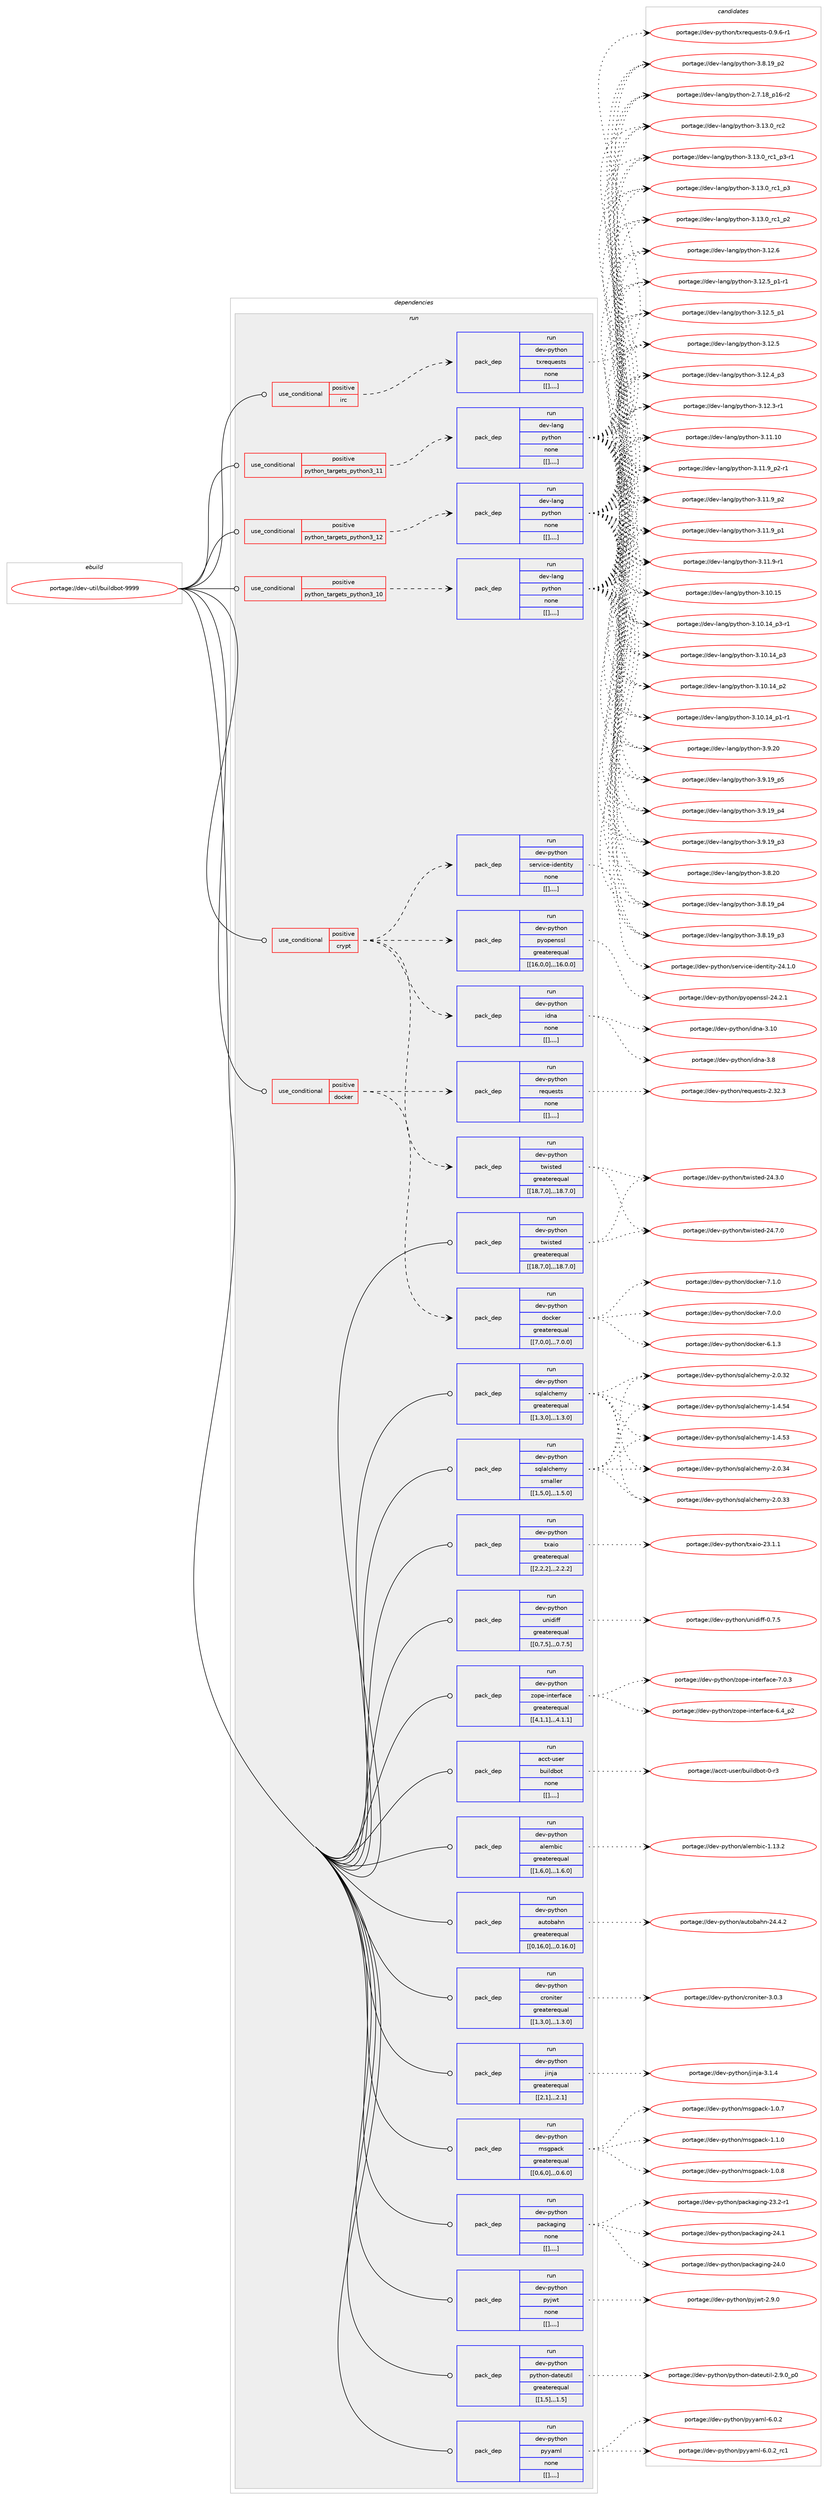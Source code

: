 digraph prolog {

# *************
# Graph options
# *************

newrank=true;
concentrate=true;
compound=true;
graph [rankdir=LR,fontname=Helvetica,fontsize=10,ranksep=1.5];#, ranksep=2.5, nodesep=0.2];
edge  [arrowhead=vee];
node  [fontname=Helvetica,fontsize=10];

# **********
# The ebuild
# **********

subgraph cluster_leftcol {
color=gray;
label=<<i>ebuild</i>>;
id [label="portage://dev-util/buildbot-9999", color=red, width=4, href="../dev-util/buildbot-9999.svg"];
}

# ****************
# The dependencies
# ****************

subgraph cluster_midcol {
color=gray;
label=<<i>dependencies</i>>;
subgraph cluster_compile {
fillcolor="#eeeeee";
style=filled;
label=<<i>compile</i>>;
}
subgraph cluster_compileandrun {
fillcolor="#eeeeee";
style=filled;
label=<<i>compile and run</i>>;
}
subgraph cluster_run {
fillcolor="#eeeeee";
style=filled;
label=<<i>run</i>>;
subgraph cond61008 {
dependency214520 [label=<<TABLE BORDER="0" CELLBORDER="1" CELLSPACING="0" CELLPADDING="4"><TR><TD ROWSPAN="3" CELLPADDING="10">use_conditional</TD></TR><TR><TD>positive</TD></TR><TR><TD>crypt</TD></TR></TABLE>>, shape=none, color=red];
subgraph pack152119 {
dependency214521 [label=<<TABLE BORDER="0" CELLBORDER="1" CELLSPACING="0" CELLPADDING="4" WIDTH="220"><TR><TD ROWSPAN="6" CELLPADDING="30">pack_dep</TD></TR><TR><TD WIDTH="110">run</TD></TR><TR><TD>dev-python</TD></TR><TR><TD>pyopenssl</TD></TR><TR><TD>greaterequal</TD></TR><TR><TD>[[16,0,0],,,16.0.0]</TD></TR></TABLE>>, shape=none, color=blue];
}
dependency214520:e -> dependency214521:w [weight=20,style="dashed",arrowhead="vee"];
subgraph pack152120 {
dependency214522 [label=<<TABLE BORDER="0" CELLBORDER="1" CELLSPACING="0" CELLPADDING="4" WIDTH="220"><TR><TD ROWSPAN="6" CELLPADDING="30">pack_dep</TD></TR><TR><TD WIDTH="110">run</TD></TR><TR><TD>dev-python</TD></TR><TR><TD>service-identity</TD></TR><TR><TD>none</TD></TR><TR><TD>[[],,,,]</TD></TR></TABLE>>, shape=none, color=blue];
}
dependency214520:e -> dependency214522:w [weight=20,style="dashed",arrowhead="vee"];
subgraph pack152121 {
dependency214523 [label=<<TABLE BORDER="0" CELLBORDER="1" CELLSPACING="0" CELLPADDING="4" WIDTH="220"><TR><TD ROWSPAN="6" CELLPADDING="30">pack_dep</TD></TR><TR><TD WIDTH="110">run</TD></TR><TR><TD>dev-python</TD></TR><TR><TD>twisted</TD></TR><TR><TD>greaterequal</TD></TR><TR><TD>[[18,7,0],,,18.7.0]</TD></TR></TABLE>>, shape=none, color=blue];
}
dependency214520:e -> dependency214523:w [weight=20,style="dashed",arrowhead="vee"];
subgraph pack152122 {
dependency214524 [label=<<TABLE BORDER="0" CELLBORDER="1" CELLSPACING="0" CELLPADDING="4" WIDTH="220"><TR><TD ROWSPAN="6" CELLPADDING="30">pack_dep</TD></TR><TR><TD WIDTH="110">run</TD></TR><TR><TD>dev-python</TD></TR><TR><TD>idna</TD></TR><TR><TD>none</TD></TR><TR><TD>[[],,,,]</TD></TR></TABLE>>, shape=none, color=blue];
}
dependency214520:e -> dependency214524:w [weight=20,style="dashed",arrowhead="vee"];
}
id:e -> dependency214520:w [weight=20,style="solid",arrowhead="odot"];
subgraph cond61009 {
dependency214525 [label=<<TABLE BORDER="0" CELLBORDER="1" CELLSPACING="0" CELLPADDING="4"><TR><TD ROWSPAN="3" CELLPADDING="10">use_conditional</TD></TR><TR><TD>positive</TD></TR><TR><TD>docker</TD></TR></TABLE>>, shape=none, color=red];
subgraph pack152123 {
dependency214526 [label=<<TABLE BORDER="0" CELLBORDER="1" CELLSPACING="0" CELLPADDING="4" WIDTH="220"><TR><TD ROWSPAN="6" CELLPADDING="30">pack_dep</TD></TR><TR><TD WIDTH="110">run</TD></TR><TR><TD>dev-python</TD></TR><TR><TD>docker</TD></TR><TR><TD>greaterequal</TD></TR><TR><TD>[[7,0,0],,,7.0.0]</TD></TR></TABLE>>, shape=none, color=blue];
}
dependency214525:e -> dependency214526:w [weight=20,style="dashed",arrowhead="vee"];
subgraph pack152124 {
dependency214527 [label=<<TABLE BORDER="0" CELLBORDER="1" CELLSPACING="0" CELLPADDING="4" WIDTH="220"><TR><TD ROWSPAN="6" CELLPADDING="30">pack_dep</TD></TR><TR><TD WIDTH="110">run</TD></TR><TR><TD>dev-python</TD></TR><TR><TD>requests</TD></TR><TR><TD>none</TD></TR><TR><TD>[[],,,,]</TD></TR></TABLE>>, shape=none, color=blue];
}
dependency214525:e -> dependency214527:w [weight=20,style="dashed",arrowhead="vee"];
}
id:e -> dependency214525:w [weight=20,style="solid",arrowhead="odot"];
subgraph cond61010 {
dependency214528 [label=<<TABLE BORDER="0" CELLBORDER="1" CELLSPACING="0" CELLPADDING="4"><TR><TD ROWSPAN="3" CELLPADDING="10">use_conditional</TD></TR><TR><TD>positive</TD></TR><TR><TD>irc</TD></TR></TABLE>>, shape=none, color=red];
subgraph pack152125 {
dependency214529 [label=<<TABLE BORDER="0" CELLBORDER="1" CELLSPACING="0" CELLPADDING="4" WIDTH="220"><TR><TD ROWSPAN="6" CELLPADDING="30">pack_dep</TD></TR><TR><TD WIDTH="110">run</TD></TR><TR><TD>dev-python</TD></TR><TR><TD>txrequests</TD></TR><TR><TD>none</TD></TR><TR><TD>[[],,,,]</TD></TR></TABLE>>, shape=none, color=blue];
}
dependency214528:e -> dependency214529:w [weight=20,style="dashed",arrowhead="vee"];
}
id:e -> dependency214528:w [weight=20,style="solid",arrowhead="odot"];
subgraph cond61011 {
dependency214530 [label=<<TABLE BORDER="0" CELLBORDER="1" CELLSPACING="0" CELLPADDING="4"><TR><TD ROWSPAN="3" CELLPADDING="10">use_conditional</TD></TR><TR><TD>positive</TD></TR><TR><TD>python_targets_python3_10</TD></TR></TABLE>>, shape=none, color=red];
subgraph pack152126 {
dependency214531 [label=<<TABLE BORDER="0" CELLBORDER="1" CELLSPACING="0" CELLPADDING="4" WIDTH="220"><TR><TD ROWSPAN="6" CELLPADDING="30">pack_dep</TD></TR><TR><TD WIDTH="110">run</TD></TR><TR><TD>dev-lang</TD></TR><TR><TD>python</TD></TR><TR><TD>none</TD></TR><TR><TD>[[],,,,]</TD></TR></TABLE>>, shape=none, color=blue];
}
dependency214530:e -> dependency214531:w [weight=20,style="dashed",arrowhead="vee"];
}
id:e -> dependency214530:w [weight=20,style="solid",arrowhead="odot"];
subgraph cond61012 {
dependency214532 [label=<<TABLE BORDER="0" CELLBORDER="1" CELLSPACING="0" CELLPADDING="4"><TR><TD ROWSPAN="3" CELLPADDING="10">use_conditional</TD></TR><TR><TD>positive</TD></TR><TR><TD>python_targets_python3_11</TD></TR></TABLE>>, shape=none, color=red];
subgraph pack152127 {
dependency214533 [label=<<TABLE BORDER="0" CELLBORDER="1" CELLSPACING="0" CELLPADDING="4" WIDTH="220"><TR><TD ROWSPAN="6" CELLPADDING="30">pack_dep</TD></TR><TR><TD WIDTH="110">run</TD></TR><TR><TD>dev-lang</TD></TR><TR><TD>python</TD></TR><TR><TD>none</TD></TR><TR><TD>[[],,,,]</TD></TR></TABLE>>, shape=none, color=blue];
}
dependency214532:e -> dependency214533:w [weight=20,style="dashed",arrowhead="vee"];
}
id:e -> dependency214532:w [weight=20,style="solid",arrowhead="odot"];
subgraph cond61013 {
dependency214534 [label=<<TABLE BORDER="0" CELLBORDER="1" CELLSPACING="0" CELLPADDING="4"><TR><TD ROWSPAN="3" CELLPADDING="10">use_conditional</TD></TR><TR><TD>positive</TD></TR><TR><TD>python_targets_python3_12</TD></TR></TABLE>>, shape=none, color=red];
subgraph pack152128 {
dependency214535 [label=<<TABLE BORDER="0" CELLBORDER="1" CELLSPACING="0" CELLPADDING="4" WIDTH="220"><TR><TD ROWSPAN="6" CELLPADDING="30">pack_dep</TD></TR><TR><TD WIDTH="110">run</TD></TR><TR><TD>dev-lang</TD></TR><TR><TD>python</TD></TR><TR><TD>none</TD></TR><TR><TD>[[],,,,]</TD></TR></TABLE>>, shape=none, color=blue];
}
dependency214534:e -> dependency214535:w [weight=20,style="dashed",arrowhead="vee"];
}
id:e -> dependency214534:w [weight=20,style="solid",arrowhead="odot"];
subgraph pack152129 {
dependency214536 [label=<<TABLE BORDER="0" CELLBORDER="1" CELLSPACING="0" CELLPADDING="4" WIDTH="220"><TR><TD ROWSPAN="6" CELLPADDING="30">pack_dep</TD></TR><TR><TD WIDTH="110">run</TD></TR><TR><TD>acct-user</TD></TR><TR><TD>buildbot</TD></TR><TR><TD>none</TD></TR><TR><TD>[[],,,,]</TD></TR></TABLE>>, shape=none, color=blue];
}
id:e -> dependency214536:w [weight=20,style="solid",arrowhead="odot"];
subgraph pack152130 {
dependency214537 [label=<<TABLE BORDER="0" CELLBORDER="1" CELLSPACING="0" CELLPADDING="4" WIDTH="220"><TR><TD ROWSPAN="6" CELLPADDING="30">pack_dep</TD></TR><TR><TD WIDTH="110">run</TD></TR><TR><TD>dev-python</TD></TR><TR><TD>alembic</TD></TR><TR><TD>greaterequal</TD></TR><TR><TD>[[1,6,0],,,1.6.0]</TD></TR></TABLE>>, shape=none, color=blue];
}
id:e -> dependency214537:w [weight=20,style="solid",arrowhead="odot"];
subgraph pack152131 {
dependency214538 [label=<<TABLE BORDER="0" CELLBORDER="1" CELLSPACING="0" CELLPADDING="4" WIDTH="220"><TR><TD ROWSPAN="6" CELLPADDING="30">pack_dep</TD></TR><TR><TD WIDTH="110">run</TD></TR><TR><TD>dev-python</TD></TR><TR><TD>autobahn</TD></TR><TR><TD>greaterequal</TD></TR><TR><TD>[[0,16,0],,,0.16.0]</TD></TR></TABLE>>, shape=none, color=blue];
}
id:e -> dependency214538:w [weight=20,style="solid",arrowhead="odot"];
subgraph pack152132 {
dependency214539 [label=<<TABLE BORDER="0" CELLBORDER="1" CELLSPACING="0" CELLPADDING="4" WIDTH="220"><TR><TD ROWSPAN="6" CELLPADDING="30">pack_dep</TD></TR><TR><TD WIDTH="110">run</TD></TR><TR><TD>dev-python</TD></TR><TR><TD>croniter</TD></TR><TR><TD>greaterequal</TD></TR><TR><TD>[[1,3,0],,,1.3.0]</TD></TR></TABLE>>, shape=none, color=blue];
}
id:e -> dependency214539:w [weight=20,style="solid",arrowhead="odot"];
subgraph pack152133 {
dependency214540 [label=<<TABLE BORDER="0" CELLBORDER="1" CELLSPACING="0" CELLPADDING="4" WIDTH="220"><TR><TD ROWSPAN="6" CELLPADDING="30">pack_dep</TD></TR><TR><TD WIDTH="110">run</TD></TR><TR><TD>dev-python</TD></TR><TR><TD>jinja</TD></TR><TR><TD>greaterequal</TD></TR><TR><TD>[[2,1],,,2.1]</TD></TR></TABLE>>, shape=none, color=blue];
}
id:e -> dependency214540:w [weight=20,style="solid",arrowhead="odot"];
subgraph pack152134 {
dependency214541 [label=<<TABLE BORDER="0" CELLBORDER="1" CELLSPACING="0" CELLPADDING="4" WIDTH="220"><TR><TD ROWSPAN="6" CELLPADDING="30">pack_dep</TD></TR><TR><TD WIDTH="110">run</TD></TR><TR><TD>dev-python</TD></TR><TR><TD>msgpack</TD></TR><TR><TD>greaterequal</TD></TR><TR><TD>[[0,6,0],,,0.6.0]</TD></TR></TABLE>>, shape=none, color=blue];
}
id:e -> dependency214541:w [weight=20,style="solid",arrowhead="odot"];
subgraph pack152135 {
dependency214542 [label=<<TABLE BORDER="0" CELLBORDER="1" CELLSPACING="0" CELLPADDING="4" WIDTH="220"><TR><TD ROWSPAN="6" CELLPADDING="30">pack_dep</TD></TR><TR><TD WIDTH="110">run</TD></TR><TR><TD>dev-python</TD></TR><TR><TD>packaging</TD></TR><TR><TD>none</TD></TR><TR><TD>[[],,,,]</TD></TR></TABLE>>, shape=none, color=blue];
}
id:e -> dependency214542:w [weight=20,style="solid",arrowhead="odot"];
subgraph pack152136 {
dependency214543 [label=<<TABLE BORDER="0" CELLBORDER="1" CELLSPACING="0" CELLPADDING="4" WIDTH="220"><TR><TD ROWSPAN="6" CELLPADDING="30">pack_dep</TD></TR><TR><TD WIDTH="110">run</TD></TR><TR><TD>dev-python</TD></TR><TR><TD>pyjwt</TD></TR><TR><TD>none</TD></TR><TR><TD>[[],,,,]</TD></TR></TABLE>>, shape=none, color=blue];
}
id:e -> dependency214543:w [weight=20,style="solid",arrowhead="odot"];
subgraph pack152137 {
dependency214544 [label=<<TABLE BORDER="0" CELLBORDER="1" CELLSPACING="0" CELLPADDING="4" WIDTH="220"><TR><TD ROWSPAN="6" CELLPADDING="30">pack_dep</TD></TR><TR><TD WIDTH="110">run</TD></TR><TR><TD>dev-python</TD></TR><TR><TD>python-dateutil</TD></TR><TR><TD>greaterequal</TD></TR><TR><TD>[[1,5],,,1.5]</TD></TR></TABLE>>, shape=none, color=blue];
}
id:e -> dependency214544:w [weight=20,style="solid",arrowhead="odot"];
subgraph pack152138 {
dependency214545 [label=<<TABLE BORDER="0" CELLBORDER="1" CELLSPACING="0" CELLPADDING="4" WIDTH="220"><TR><TD ROWSPAN="6" CELLPADDING="30">pack_dep</TD></TR><TR><TD WIDTH="110">run</TD></TR><TR><TD>dev-python</TD></TR><TR><TD>pyyaml</TD></TR><TR><TD>none</TD></TR><TR><TD>[[],,,,]</TD></TR></TABLE>>, shape=none, color=blue];
}
id:e -> dependency214545:w [weight=20,style="solid",arrowhead="odot"];
subgraph pack152139 {
dependency214546 [label=<<TABLE BORDER="0" CELLBORDER="1" CELLSPACING="0" CELLPADDING="4" WIDTH="220"><TR><TD ROWSPAN="6" CELLPADDING="30">pack_dep</TD></TR><TR><TD WIDTH="110">run</TD></TR><TR><TD>dev-python</TD></TR><TR><TD>sqlalchemy</TD></TR><TR><TD>greaterequal</TD></TR><TR><TD>[[1,3,0],,,1.3.0]</TD></TR></TABLE>>, shape=none, color=blue];
}
id:e -> dependency214546:w [weight=20,style="solid",arrowhead="odot"];
subgraph pack152140 {
dependency214547 [label=<<TABLE BORDER="0" CELLBORDER="1" CELLSPACING="0" CELLPADDING="4" WIDTH="220"><TR><TD ROWSPAN="6" CELLPADDING="30">pack_dep</TD></TR><TR><TD WIDTH="110">run</TD></TR><TR><TD>dev-python</TD></TR><TR><TD>sqlalchemy</TD></TR><TR><TD>smaller</TD></TR><TR><TD>[[1,5,0],,,1.5.0]</TD></TR></TABLE>>, shape=none, color=blue];
}
id:e -> dependency214547:w [weight=20,style="solid",arrowhead="odot"];
subgraph pack152141 {
dependency214548 [label=<<TABLE BORDER="0" CELLBORDER="1" CELLSPACING="0" CELLPADDING="4" WIDTH="220"><TR><TD ROWSPAN="6" CELLPADDING="30">pack_dep</TD></TR><TR><TD WIDTH="110">run</TD></TR><TR><TD>dev-python</TD></TR><TR><TD>twisted</TD></TR><TR><TD>greaterequal</TD></TR><TR><TD>[[18,7,0],,,18.7.0]</TD></TR></TABLE>>, shape=none, color=blue];
}
id:e -> dependency214548:w [weight=20,style="solid",arrowhead="odot"];
subgraph pack152142 {
dependency214549 [label=<<TABLE BORDER="0" CELLBORDER="1" CELLSPACING="0" CELLPADDING="4" WIDTH="220"><TR><TD ROWSPAN="6" CELLPADDING="30">pack_dep</TD></TR><TR><TD WIDTH="110">run</TD></TR><TR><TD>dev-python</TD></TR><TR><TD>txaio</TD></TR><TR><TD>greaterequal</TD></TR><TR><TD>[[2,2,2],,,2.2.2]</TD></TR></TABLE>>, shape=none, color=blue];
}
id:e -> dependency214549:w [weight=20,style="solid",arrowhead="odot"];
subgraph pack152143 {
dependency214550 [label=<<TABLE BORDER="0" CELLBORDER="1" CELLSPACING="0" CELLPADDING="4" WIDTH="220"><TR><TD ROWSPAN="6" CELLPADDING="30">pack_dep</TD></TR><TR><TD WIDTH="110">run</TD></TR><TR><TD>dev-python</TD></TR><TR><TD>unidiff</TD></TR><TR><TD>greaterequal</TD></TR><TR><TD>[[0,7,5],,,0.7.5]</TD></TR></TABLE>>, shape=none, color=blue];
}
id:e -> dependency214550:w [weight=20,style="solid",arrowhead="odot"];
subgraph pack152144 {
dependency214551 [label=<<TABLE BORDER="0" CELLBORDER="1" CELLSPACING="0" CELLPADDING="4" WIDTH="220"><TR><TD ROWSPAN="6" CELLPADDING="30">pack_dep</TD></TR><TR><TD WIDTH="110">run</TD></TR><TR><TD>dev-python</TD></TR><TR><TD>zope-interface</TD></TR><TR><TD>greaterequal</TD></TR><TR><TD>[[4,1,1],,,4.1.1]</TD></TR></TABLE>>, shape=none, color=blue];
}
id:e -> dependency214551:w [weight=20,style="solid",arrowhead="odot"];
}
}

# **************
# The candidates
# **************

subgraph cluster_choices {
rank=same;
color=gray;
label=<<i>candidates</i>>;

subgraph choice152119 {
color=black;
nodesep=1;
choice100101118451121211161041111104711212111111210111011511510845505246504649 [label="portage://dev-python/pyopenssl-24.2.1", color=red, width=4,href="../dev-python/pyopenssl-24.2.1.svg"];
dependency214521:e -> choice100101118451121211161041111104711212111111210111011511510845505246504649:w [style=dotted,weight="100"];
}
subgraph choice152120 {
color=black;
nodesep=1;
choice1001011184511212111610411111047115101114118105991014510510010111011610511612145505246494648 [label="portage://dev-python/service-identity-24.1.0", color=red, width=4,href="../dev-python/service-identity-24.1.0.svg"];
dependency214522:e -> choice1001011184511212111610411111047115101114118105991014510510010111011610511612145505246494648:w [style=dotted,weight="100"];
}
subgraph choice152121 {
color=black;
nodesep=1;
choice100101118451121211161041111104711611910511511610110045505246554648 [label="portage://dev-python/twisted-24.7.0", color=red, width=4,href="../dev-python/twisted-24.7.0.svg"];
choice100101118451121211161041111104711611910511511610110045505246514648 [label="portage://dev-python/twisted-24.3.0", color=red, width=4,href="../dev-python/twisted-24.3.0.svg"];
dependency214523:e -> choice100101118451121211161041111104711611910511511610110045505246554648:w [style=dotted,weight="100"];
dependency214523:e -> choice100101118451121211161041111104711611910511511610110045505246514648:w [style=dotted,weight="100"];
}
subgraph choice152122 {
color=black;
nodesep=1;
choice1001011184511212111610411111047105100110974551464948 [label="portage://dev-python/idna-3.10", color=red, width=4,href="../dev-python/idna-3.10.svg"];
choice10010111845112121116104111110471051001109745514656 [label="portage://dev-python/idna-3.8", color=red, width=4,href="../dev-python/idna-3.8.svg"];
dependency214524:e -> choice1001011184511212111610411111047105100110974551464948:w [style=dotted,weight="100"];
dependency214524:e -> choice10010111845112121116104111110471051001109745514656:w [style=dotted,weight="100"];
}
subgraph choice152123 {
color=black;
nodesep=1;
choice100101118451121211161041111104710011199107101114455546494648 [label="portage://dev-python/docker-7.1.0", color=red, width=4,href="../dev-python/docker-7.1.0.svg"];
choice100101118451121211161041111104710011199107101114455546484648 [label="portage://dev-python/docker-7.0.0", color=red, width=4,href="../dev-python/docker-7.0.0.svg"];
choice100101118451121211161041111104710011199107101114455446494651 [label="portage://dev-python/docker-6.1.3", color=red, width=4,href="../dev-python/docker-6.1.3.svg"];
dependency214526:e -> choice100101118451121211161041111104710011199107101114455546494648:w [style=dotted,weight="100"];
dependency214526:e -> choice100101118451121211161041111104710011199107101114455546484648:w [style=dotted,weight="100"];
dependency214526:e -> choice100101118451121211161041111104710011199107101114455446494651:w [style=dotted,weight="100"];
}
subgraph choice152124 {
color=black;
nodesep=1;
choice100101118451121211161041111104711410111311710111511611545504651504651 [label="portage://dev-python/requests-2.32.3", color=red, width=4,href="../dev-python/requests-2.32.3.svg"];
dependency214527:e -> choice100101118451121211161041111104711410111311710111511611545504651504651:w [style=dotted,weight="100"];
}
subgraph choice152125 {
color=black;
nodesep=1;
choice10010111845112121116104111110471161201141011131171011151161154548465746544511449 [label="portage://dev-python/txrequests-0.9.6-r1", color=red, width=4,href="../dev-python/txrequests-0.9.6-r1.svg"];
dependency214529:e -> choice10010111845112121116104111110471161201141011131171011151161154548465746544511449:w [style=dotted,weight="100"];
}
subgraph choice152126 {
color=black;
nodesep=1;
choice10010111845108971101034711212111610411111045514649514648951149950 [label="portage://dev-lang/python-3.13.0_rc2", color=red, width=4,href="../dev-lang/python-3.13.0_rc2.svg"];
choice1001011184510897110103471121211161041111104551464951464895114994995112514511449 [label="portage://dev-lang/python-3.13.0_rc1_p3-r1", color=red, width=4,href="../dev-lang/python-3.13.0_rc1_p3-r1.svg"];
choice100101118451089711010347112121116104111110455146495146489511499499511251 [label="portage://dev-lang/python-3.13.0_rc1_p3", color=red, width=4,href="../dev-lang/python-3.13.0_rc1_p3.svg"];
choice100101118451089711010347112121116104111110455146495146489511499499511250 [label="portage://dev-lang/python-3.13.0_rc1_p2", color=red, width=4,href="../dev-lang/python-3.13.0_rc1_p2.svg"];
choice10010111845108971101034711212111610411111045514649504654 [label="portage://dev-lang/python-3.12.6", color=red, width=4,href="../dev-lang/python-3.12.6.svg"];
choice1001011184510897110103471121211161041111104551464950465395112494511449 [label="portage://dev-lang/python-3.12.5_p1-r1", color=red, width=4,href="../dev-lang/python-3.12.5_p1-r1.svg"];
choice100101118451089711010347112121116104111110455146495046539511249 [label="portage://dev-lang/python-3.12.5_p1", color=red, width=4,href="../dev-lang/python-3.12.5_p1.svg"];
choice10010111845108971101034711212111610411111045514649504653 [label="portage://dev-lang/python-3.12.5", color=red, width=4,href="../dev-lang/python-3.12.5.svg"];
choice100101118451089711010347112121116104111110455146495046529511251 [label="portage://dev-lang/python-3.12.4_p3", color=red, width=4,href="../dev-lang/python-3.12.4_p3.svg"];
choice100101118451089711010347112121116104111110455146495046514511449 [label="portage://dev-lang/python-3.12.3-r1", color=red, width=4,href="../dev-lang/python-3.12.3-r1.svg"];
choice1001011184510897110103471121211161041111104551464949464948 [label="portage://dev-lang/python-3.11.10", color=red, width=4,href="../dev-lang/python-3.11.10.svg"];
choice1001011184510897110103471121211161041111104551464949465795112504511449 [label="portage://dev-lang/python-3.11.9_p2-r1", color=red, width=4,href="../dev-lang/python-3.11.9_p2-r1.svg"];
choice100101118451089711010347112121116104111110455146494946579511250 [label="portage://dev-lang/python-3.11.9_p2", color=red, width=4,href="../dev-lang/python-3.11.9_p2.svg"];
choice100101118451089711010347112121116104111110455146494946579511249 [label="portage://dev-lang/python-3.11.9_p1", color=red, width=4,href="../dev-lang/python-3.11.9_p1.svg"];
choice100101118451089711010347112121116104111110455146494946574511449 [label="portage://dev-lang/python-3.11.9-r1", color=red, width=4,href="../dev-lang/python-3.11.9-r1.svg"];
choice1001011184510897110103471121211161041111104551464948464953 [label="portage://dev-lang/python-3.10.15", color=red, width=4,href="../dev-lang/python-3.10.15.svg"];
choice100101118451089711010347112121116104111110455146494846495295112514511449 [label="portage://dev-lang/python-3.10.14_p3-r1", color=red, width=4,href="../dev-lang/python-3.10.14_p3-r1.svg"];
choice10010111845108971101034711212111610411111045514649484649529511251 [label="portage://dev-lang/python-3.10.14_p3", color=red, width=4,href="../dev-lang/python-3.10.14_p3.svg"];
choice10010111845108971101034711212111610411111045514649484649529511250 [label="portage://dev-lang/python-3.10.14_p2", color=red, width=4,href="../dev-lang/python-3.10.14_p2.svg"];
choice100101118451089711010347112121116104111110455146494846495295112494511449 [label="portage://dev-lang/python-3.10.14_p1-r1", color=red, width=4,href="../dev-lang/python-3.10.14_p1-r1.svg"];
choice10010111845108971101034711212111610411111045514657465048 [label="portage://dev-lang/python-3.9.20", color=red, width=4,href="../dev-lang/python-3.9.20.svg"];
choice100101118451089711010347112121116104111110455146574649579511253 [label="portage://dev-lang/python-3.9.19_p5", color=red, width=4,href="../dev-lang/python-3.9.19_p5.svg"];
choice100101118451089711010347112121116104111110455146574649579511252 [label="portage://dev-lang/python-3.9.19_p4", color=red, width=4,href="../dev-lang/python-3.9.19_p4.svg"];
choice100101118451089711010347112121116104111110455146574649579511251 [label="portage://dev-lang/python-3.9.19_p3", color=red, width=4,href="../dev-lang/python-3.9.19_p3.svg"];
choice10010111845108971101034711212111610411111045514656465048 [label="portage://dev-lang/python-3.8.20", color=red, width=4,href="../dev-lang/python-3.8.20.svg"];
choice100101118451089711010347112121116104111110455146564649579511252 [label="portage://dev-lang/python-3.8.19_p4", color=red, width=4,href="../dev-lang/python-3.8.19_p4.svg"];
choice100101118451089711010347112121116104111110455146564649579511251 [label="portage://dev-lang/python-3.8.19_p3", color=red, width=4,href="../dev-lang/python-3.8.19_p3.svg"];
choice100101118451089711010347112121116104111110455146564649579511250 [label="portage://dev-lang/python-3.8.19_p2", color=red, width=4,href="../dev-lang/python-3.8.19_p2.svg"];
choice100101118451089711010347112121116104111110455046554649569511249544511450 [label="portage://dev-lang/python-2.7.18_p16-r2", color=red, width=4,href="../dev-lang/python-2.7.18_p16-r2.svg"];
dependency214531:e -> choice10010111845108971101034711212111610411111045514649514648951149950:w [style=dotted,weight="100"];
dependency214531:e -> choice1001011184510897110103471121211161041111104551464951464895114994995112514511449:w [style=dotted,weight="100"];
dependency214531:e -> choice100101118451089711010347112121116104111110455146495146489511499499511251:w [style=dotted,weight="100"];
dependency214531:e -> choice100101118451089711010347112121116104111110455146495146489511499499511250:w [style=dotted,weight="100"];
dependency214531:e -> choice10010111845108971101034711212111610411111045514649504654:w [style=dotted,weight="100"];
dependency214531:e -> choice1001011184510897110103471121211161041111104551464950465395112494511449:w [style=dotted,weight="100"];
dependency214531:e -> choice100101118451089711010347112121116104111110455146495046539511249:w [style=dotted,weight="100"];
dependency214531:e -> choice10010111845108971101034711212111610411111045514649504653:w [style=dotted,weight="100"];
dependency214531:e -> choice100101118451089711010347112121116104111110455146495046529511251:w [style=dotted,weight="100"];
dependency214531:e -> choice100101118451089711010347112121116104111110455146495046514511449:w [style=dotted,weight="100"];
dependency214531:e -> choice1001011184510897110103471121211161041111104551464949464948:w [style=dotted,weight="100"];
dependency214531:e -> choice1001011184510897110103471121211161041111104551464949465795112504511449:w [style=dotted,weight="100"];
dependency214531:e -> choice100101118451089711010347112121116104111110455146494946579511250:w [style=dotted,weight="100"];
dependency214531:e -> choice100101118451089711010347112121116104111110455146494946579511249:w [style=dotted,weight="100"];
dependency214531:e -> choice100101118451089711010347112121116104111110455146494946574511449:w [style=dotted,weight="100"];
dependency214531:e -> choice1001011184510897110103471121211161041111104551464948464953:w [style=dotted,weight="100"];
dependency214531:e -> choice100101118451089711010347112121116104111110455146494846495295112514511449:w [style=dotted,weight="100"];
dependency214531:e -> choice10010111845108971101034711212111610411111045514649484649529511251:w [style=dotted,weight="100"];
dependency214531:e -> choice10010111845108971101034711212111610411111045514649484649529511250:w [style=dotted,weight="100"];
dependency214531:e -> choice100101118451089711010347112121116104111110455146494846495295112494511449:w [style=dotted,weight="100"];
dependency214531:e -> choice10010111845108971101034711212111610411111045514657465048:w [style=dotted,weight="100"];
dependency214531:e -> choice100101118451089711010347112121116104111110455146574649579511253:w [style=dotted,weight="100"];
dependency214531:e -> choice100101118451089711010347112121116104111110455146574649579511252:w [style=dotted,weight="100"];
dependency214531:e -> choice100101118451089711010347112121116104111110455146574649579511251:w [style=dotted,weight="100"];
dependency214531:e -> choice10010111845108971101034711212111610411111045514656465048:w [style=dotted,weight="100"];
dependency214531:e -> choice100101118451089711010347112121116104111110455146564649579511252:w [style=dotted,weight="100"];
dependency214531:e -> choice100101118451089711010347112121116104111110455146564649579511251:w [style=dotted,weight="100"];
dependency214531:e -> choice100101118451089711010347112121116104111110455146564649579511250:w [style=dotted,weight="100"];
dependency214531:e -> choice100101118451089711010347112121116104111110455046554649569511249544511450:w [style=dotted,weight="100"];
}
subgraph choice152127 {
color=black;
nodesep=1;
choice10010111845108971101034711212111610411111045514649514648951149950 [label="portage://dev-lang/python-3.13.0_rc2", color=red, width=4,href="../dev-lang/python-3.13.0_rc2.svg"];
choice1001011184510897110103471121211161041111104551464951464895114994995112514511449 [label="portage://dev-lang/python-3.13.0_rc1_p3-r1", color=red, width=4,href="../dev-lang/python-3.13.0_rc1_p3-r1.svg"];
choice100101118451089711010347112121116104111110455146495146489511499499511251 [label="portage://dev-lang/python-3.13.0_rc1_p3", color=red, width=4,href="../dev-lang/python-3.13.0_rc1_p3.svg"];
choice100101118451089711010347112121116104111110455146495146489511499499511250 [label="portage://dev-lang/python-3.13.0_rc1_p2", color=red, width=4,href="../dev-lang/python-3.13.0_rc1_p2.svg"];
choice10010111845108971101034711212111610411111045514649504654 [label="portage://dev-lang/python-3.12.6", color=red, width=4,href="../dev-lang/python-3.12.6.svg"];
choice1001011184510897110103471121211161041111104551464950465395112494511449 [label="portage://dev-lang/python-3.12.5_p1-r1", color=red, width=4,href="../dev-lang/python-3.12.5_p1-r1.svg"];
choice100101118451089711010347112121116104111110455146495046539511249 [label="portage://dev-lang/python-3.12.5_p1", color=red, width=4,href="../dev-lang/python-3.12.5_p1.svg"];
choice10010111845108971101034711212111610411111045514649504653 [label="portage://dev-lang/python-3.12.5", color=red, width=4,href="../dev-lang/python-3.12.5.svg"];
choice100101118451089711010347112121116104111110455146495046529511251 [label="portage://dev-lang/python-3.12.4_p3", color=red, width=4,href="../dev-lang/python-3.12.4_p3.svg"];
choice100101118451089711010347112121116104111110455146495046514511449 [label="portage://dev-lang/python-3.12.3-r1", color=red, width=4,href="../dev-lang/python-3.12.3-r1.svg"];
choice1001011184510897110103471121211161041111104551464949464948 [label="portage://dev-lang/python-3.11.10", color=red, width=4,href="../dev-lang/python-3.11.10.svg"];
choice1001011184510897110103471121211161041111104551464949465795112504511449 [label="portage://dev-lang/python-3.11.9_p2-r1", color=red, width=4,href="../dev-lang/python-3.11.9_p2-r1.svg"];
choice100101118451089711010347112121116104111110455146494946579511250 [label="portage://dev-lang/python-3.11.9_p2", color=red, width=4,href="../dev-lang/python-3.11.9_p2.svg"];
choice100101118451089711010347112121116104111110455146494946579511249 [label="portage://dev-lang/python-3.11.9_p1", color=red, width=4,href="../dev-lang/python-3.11.9_p1.svg"];
choice100101118451089711010347112121116104111110455146494946574511449 [label="portage://dev-lang/python-3.11.9-r1", color=red, width=4,href="../dev-lang/python-3.11.9-r1.svg"];
choice1001011184510897110103471121211161041111104551464948464953 [label="portage://dev-lang/python-3.10.15", color=red, width=4,href="../dev-lang/python-3.10.15.svg"];
choice100101118451089711010347112121116104111110455146494846495295112514511449 [label="portage://dev-lang/python-3.10.14_p3-r1", color=red, width=4,href="../dev-lang/python-3.10.14_p3-r1.svg"];
choice10010111845108971101034711212111610411111045514649484649529511251 [label="portage://dev-lang/python-3.10.14_p3", color=red, width=4,href="../dev-lang/python-3.10.14_p3.svg"];
choice10010111845108971101034711212111610411111045514649484649529511250 [label="portage://dev-lang/python-3.10.14_p2", color=red, width=4,href="../dev-lang/python-3.10.14_p2.svg"];
choice100101118451089711010347112121116104111110455146494846495295112494511449 [label="portage://dev-lang/python-3.10.14_p1-r1", color=red, width=4,href="../dev-lang/python-3.10.14_p1-r1.svg"];
choice10010111845108971101034711212111610411111045514657465048 [label="portage://dev-lang/python-3.9.20", color=red, width=4,href="../dev-lang/python-3.9.20.svg"];
choice100101118451089711010347112121116104111110455146574649579511253 [label="portage://dev-lang/python-3.9.19_p5", color=red, width=4,href="../dev-lang/python-3.9.19_p5.svg"];
choice100101118451089711010347112121116104111110455146574649579511252 [label="portage://dev-lang/python-3.9.19_p4", color=red, width=4,href="../dev-lang/python-3.9.19_p4.svg"];
choice100101118451089711010347112121116104111110455146574649579511251 [label="portage://dev-lang/python-3.9.19_p3", color=red, width=4,href="../dev-lang/python-3.9.19_p3.svg"];
choice10010111845108971101034711212111610411111045514656465048 [label="portage://dev-lang/python-3.8.20", color=red, width=4,href="../dev-lang/python-3.8.20.svg"];
choice100101118451089711010347112121116104111110455146564649579511252 [label="portage://dev-lang/python-3.8.19_p4", color=red, width=4,href="../dev-lang/python-3.8.19_p4.svg"];
choice100101118451089711010347112121116104111110455146564649579511251 [label="portage://dev-lang/python-3.8.19_p3", color=red, width=4,href="../dev-lang/python-3.8.19_p3.svg"];
choice100101118451089711010347112121116104111110455146564649579511250 [label="portage://dev-lang/python-3.8.19_p2", color=red, width=4,href="../dev-lang/python-3.8.19_p2.svg"];
choice100101118451089711010347112121116104111110455046554649569511249544511450 [label="portage://dev-lang/python-2.7.18_p16-r2", color=red, width=4,href="../dev-lang/python-2.7.18_p16-r2.svg"];
dependency214533:e -> choice10010111845108971101034711212111610411111045514649514648951149950:w [style=dotted,weight="100"];
dependency214533:e -> choice1001011184510897110103471121211161041111104551464951464895114994995112514511449:w [style=dotted,weight="100"];
dependency214533:e -> choice100101118451089711010347112121116104111110455146495146489511499499511251:w [style=dotted,weight="100"];
dependency214533:e -> choice100101118451089711010347112121116104111110455146495146489511499499511250:w [style=dotted,weight="100"];
dependency214533:e -> choice10010111845108971101034711212111610411111045514649504654:w [style=dotted,weight="100"];
dependency214533:e -> choice1001011184510897110103471121211161041111104551464950465395112494511449:w [style=dotted,weight="100"];
dependency214533:e -> choice100101118451089711010347112121116104111110455146495046539511249:w [style=dotted,weight="100"];
dependency214533:e -> choice10010111845108971101034711212111610411111045514649504653:w [style=dotted,weight="100"];
dependency214533:e -> choice100101118451089711010347112121116104111110455146495046529511251:w [style=dotted,weight="100"];
dependency214533:e -> choice100101118451089711010347112121116104111110455146495046514511449:w [style=dotted,weight="100"];
dependency214533:e -> choice1001011184510897110103471121211161041111104551464949464948:w [style=dotted,weight="100"];
dependency214533:e -> choice1001011184510897110103471121211161041111104551464949465795112504511449:w [style=dotted,weight="100"];
dependency214533:e -> choice100101118451089711010347112121116104111110455146494946579511250:w [style=dotted,weight="100"];
dependency214533:e -> choice100101118451089711010347112121116104111110455146494946579511249:w [style=dotted,weight="100"];
dependency214533:e -> choice100101118451089711010347112121116104111110455146494946574511449:w [style=dotted,weight="100"];
dependency214533:e -> choice1001011184510897110103471121211161041111104551464948464953:w [style=dotted,weight="100"];
dependency214533:e -> choice100101118451089711010347112121116104111110455146494846495295112514511449:w [style=dotted,weight="100"];
dependency214533:e -> choice10010111845108971101034711212111610411111045514649484649529511251:w [style=dotted,weight="100"];
dependency214533:e -> choice10010111845108971101034711212111610411111045514649484649529511250:w [style=dotted,weight="100"];
dependency214533:e -> choice100101118451089711010347112121116104111110455146494846495295112494511449:w [style=dotted,weight="100"];
dependency214533:e -> choice10010111845108971101034711212111610411111045514657465048:w [style=dotted,weight="100"];
dependency214533:e -> choice100101118451089711010347112121116104111110455146574649579511253:w [style=dotted,weight="100"];
dependency214533:e -> choice100101118451089711010347112121116104111110455146574649579511252:w [style=dotted,weight="100"];
dependency214533:e -> choice100101118451089711010347112121116104111110455146574649579511251:w [style=dotted,weight="100"];
dependency214533:e -> choice10010111845108971101034711212111610411111045514656465048:w [style=dotted,weight="100"];
dependency214533:e -> choice100101118451089711010347112121116104111110455146564649579511252:w [style=dotted,weight="100"];
dependency214533:e -> choice100101118451089711010347112121116104111110455146564649579511251:w [style=dotted,weight="100"];
dependency214533:e -> choice100101118451089711010347112121116104111110455146564649579511250:w [style=dotted,weight="100"];
dependency214533:e -> choice100101118451089711010347112121116104111110455046554649569511249544511450:w [style=dotted,weight="100"];
}
subgraph choice152128 {
color=black;
nodesep=1;
choice10010111845108971101034711212111610411111045514649514648951149950 [label="portage://dev-lang/python-3.13.0_rc2", color=red, width=4,href="../dev-lang/python-3.13.0_rc2.svg"];
choice1001011184510897110103471121211161041111104551464951464895114994995112514511449 [label="portage://dev-lang/python-3.13.0_rc1_p3-r1", color=red, width=4,href="../dev-lang/python-3.13.0_rc1_p3-r1.svg"];
choice100101118451089711010347112121116104111110455146495146489511499499511251 [label="portage://dev-lang/python-3.13.0_rc1_p3", color=red, width=4,href="../dev-lang/python-3.13.0_rc1_p3.svg"];
choice100101118451089711010347112121116104111110455146495146489511499499511250 [label="portage://dev-lang/python-3.13.0_rc1_p2", color=red, width=4,href="../dev-lang/python-3.13.0_rc1_p2.svg"];
choice10010111845108971101034711212111610411111045514649504654 [label="portage://dev-lang/python-3.12.6", color=red, width=4,href="../dev-lang/python-3.12.6.svg"];
choice1001011184510897110103471121211161041111104551464950465395112494511449 [label="portage://dev-lang/python-3.12.5_p1-r1", color=red, width=4,href="../dev-lang/python-3.12.5_p1-r1.svg"];
choice100101118451089711010347112121116104111110455146495046539511249 [label="portage://dev-lang/python-3.12.5_p1", color=red, width=4,href="../dev-lang/python-3.12.5_p1.svg"];
choice10010111845108971101034711212111610411111045514649504653 [label="portage://dev-lang/python-3.12.5", color=red, width=4,href="../dev-lang/python-3.12.5.svg"];
choice100101118451089711010347112121116104111110455146495046529511251 [label="portage://dev-lang/python-3.12.4_p3", color=red, width=4,href="../dev-lang/python-3.12.4_p3.svg"];
choice100101118451089711010347112121116104111110455146495046514511449 [label="portage://dev-lang/python-3.12.3-r1", color=red, width=4,href="../dev-lang/python-3.12.3-r1.svg"];
choice1001011184510897110103471121211161041111104551464949464948 [label="portage://dev-lang/python-3.11.10", color=red, width=4,href="../dev-lang/python-3.11.10.svg"];
choice1001011184510897110103471121211161041111104551464949465795112504511449 [label="portage://dev-lang/python-3.11.9_p2-r1", color=red, width=4,href="../dev-lang/python-3.11.9_p2-r1.svg"];
choice100101118451089711010347112121116104111110455146494946579511250 [label="portage://dev-lang/python-3.11.9_p2", color=red, width=4,href="../dev-lang/python-3.11.9_p2.svg"];
choice100101118451089711010347112121116104111110455146494946579511249 [label="portage://dev-lang/python-3.11.9_p1", color=red, width=4,href="../dev-lang/python-3.11.9_p1.svg"];
choice100101118451089711010347112121116104111110455146494946574511449 [label="portage://dev-lang/python-3.11.9-r1", color=red, width=4,href="../dev-lang/python-3.11.9-r1.svg"];
choice1001011184510897110103471121211161041111104551464948464953 [label="portage://dev-lang/python-3.10.15", color=red, width=4,href="../dev-lang/python-3.10.15.svg"];
choice100101118451089711010347112121116104111110455146494846495295112514511449 [label="portage://dev-lang/python-3.10.14_p3-r1", color=red, width=4,href="../dev-lang/python-3.10.14_p3-r1.svg"];
choice10010111845108971101034711212111610411111045514649484649529511251 [label="portage://dev-lang/python-3.10.14_p3", color=red, width=4,href="../dev-lang/python-3.10.14_p3.svg"];
choice10010111845108971101034711212111610411111045514649484649529511250 [label="portage://dev-lang/python-3.10.14_p2", color=red, width=4,href="../dev-lang/python-3.10.14_p2.svg"];
choice100101118451089711010347112121116104111110455146494846495295112494511449 [label="portage://dev-lang/python-3.10.14_p1-r1", color=red, width=4,href="../dev-lang/python-3.10.14_p1-r1.svg"];
choice10010111845108971101034711212111610411111045514657465048 [label="portage://dev-lang/python-3.9.20", color=red, width=4,href="../dev-lang/python-3.9.20.svg"];
choice100101118451089711010347112121116104111110455146574649579511253 [label="portage://dev-lang/python-3.9.19_p5", color=red, width=4,href="../dev-lang/python-3.9.19_p5.svg"];
choice100101118451089711010347112121116104111110455146574649579511252 [label="portage://dev-lang/python-3.9.19_p4", color=red, width=4,href="../dev-lang/python-3.9.19_p4.svg"];
choice100101118451089711010347112121116104111110455146574649579511251 [label="portage://dev-lang/python-3.9.19_p3", color=red, width=4,href="../dev-lang/python-3.9.19_p3.svg"];
choice10010111845108971101034711212111610411111045514656465048 [label="portage://dev-lang/python-3.8.20", color=red, width=4,href="../dev-lang/python-3.8.20.svg"];
choice100101118451089711010347112121116104111110455146564649579511252 [label="portage://dev-lang/python-3.8.19_p4", color=red, width=4,href="../dev-lang/python-3.8.19_p4.svg"];
choice100101118451089711010347112121116104111110455146564649579511251 [label="portage://dev-lang/python-3.8.19_p3", color=red, width=4,href="../dev-lang/python-3.8.19_p3.svg"];
choice100101118451089711010347112121116104111110455146564649579511250 [label="portage://dev-lang/python-3.8.19_p2", color=red, width=4,href="../dev-lang/python-3.8.19_p2.svg"];
choice100101118451089711010347112121116104111110455046554649569511249544511450 [label="portage://dev-lang/python-2.7.18_p16-r2", color=red, width=4,href="../dev-lang/python-2.7.18_p16-r2.svg"];
dependency214535:e -> choice10010111845108971101034711212111610411111045514649514648951149950:w [style=dotted,weight="100"];
dependency214535:e -> choice1001011184510897110103471121211161041111104551464951464895114994995112514511449:w [style=dotted,weight="100"];
dependency214535:e -> choice100101118451089711010347112121116104111110455146495146489511499499511251:w [style=dotted,weight="100"];
dependency214535:e -> choice100101118451089711010347112121116104111110455146495146489511499499511250:w [style=dotted,weight="100"];
dependency214535:e -> choice10010111845108971101034711212111610411111045514649504654:w [style=dotted,weight="100"];
dependency214535:e -> choice1001011184510897110103471121211161041111104551464950465395112494511449:w [style=dotted,weight="100"];
dependency214535:e -> choice100101118451089711010347112121116104111110455146495046539511249:w [style=dotted,weight="100"];
dependency214535:e -> choice10010111845108971101034711212111610411111045514649504653:w [style=dotted,weight="100"];
dependency214535:e -> choice100101118451089711010347112121116104111110455146495046529511251:w [style=dotted,weight="100"];
dependency214535:e -> choice100101118451089711010347112121116104111110455146495046514511449:w [style=dotted,weight="100"];
dependency214535:e -> choice1001011184510897110103471121211161041111104551464949464948:w [style=dotted,weight="100"];
dependency214535:e -> choice1001011184510897110103471121211161041111104551464949465795112504511449:w [style=dotted,weight="100"];
dependency214535:e -> choice100101118451089711010347112121116104111110455146494946579511250:w [style=dotted,weight="100"];
dependency214535:e -> choice100101118451089711010347112121116104111110455146494946579511249:w [style=dotted,weight="100"];
dependency214535:e -> choice100101118451089711010347112121116104111110455146494946574511449:w [style=dotted,weight="100"];
dependency214535:e -> choice1001011184510897110103471121211161041111104551464948464953:w [style=dotted,weight="100"];
dependency214535:e -> choice100101118451089711010347112121116104111110455146494846495295112514511449:w [style=dotted,weight="100"];
dependency214535:e -> choice10010111845108971101034711212111610411111045514649484649529511251:w [style=dotted,weight="100"];
dependency214535:e -> choice10010111845108971101034711212111610411111045514649484649529511250:w [style=dotted,weight="100"];
dependency214535:e -> choice100101118451089711010347112121116104111110455146494846495295112494511449:w [style=dotted,weight="100"];
dependency214535:e -> choice10010111845108971101034711212111610411111045514657465048:w [style=dotted,weight="100"];
dependency214535:e -> choice100101118451089711010347112121116104111110455146574649579511253:w [style=dotted,weight="100"];
dependency214535:e -> choice100101118451089711010347112121116104111110455146574649579511252:w [style=dotted,weight="100"];
dependency214535:e -> choice100101118451089711010347112121116104111110455146574649579511251:w [style=dotted,weight="100"];
dependency214535:e -> choice10010111845108971101034711212111610411111045514656465048:w [style=dotted,weight="100"];
dependency214535:e -> choice100101118451089711010347112121116104111110455146564649579511252:w [style=dotted,weight="100"];
dependency214535:e -> choice100101118451089711010347112121116104111110455146564649579511251:w [style=dotted,weight="100"];
dependency214535:e -> choice100101118451089711010347112121116104111110455146564649579511250:w [style=dotted,weight="100"];
dependency214535:e -> choice100101118451089711010347112121116104111110455046554649569511249544511450:w [style=dotted,weight="100"];
}
subgraph choice152129 {
color=black;
nodesep=1;
choice9799991164511711510111447981171051081009811111645484511451 [label="portage://acct-user/buildbot-0-r3", color=red, width=4,href="../acct-user/buildbot-0-r3.svg"];
dependency214536:e -> choice9799991164511711510111447981171051081009811111645484511451:w [style=dotted,weight="100"];
}
subgraph choice152130 {
color=black;
nodesep=1;
choice100101118451121211161041111104797108101109981059945494649514650 [label="portage://dev-python/alembic-1.13.2", color=red, width=4,href="../dev-python/alembic-1.13.2.svg"];
dependency214537:e -> choice100101118451121211161041111104797108101109981059945494649514650:w [style=dotted,weight="100"];
}
subgraph choice152131 {
color=black;
nodesep=1;
choice100101118451121211161041111104797117116111989710411045505246524650 [label="portage://dev-python/autobahn-24.4.2", color=red, width=4,href="../dev-python/autobahn-24.4.2.svg"];
dependency214538:e -> choice100101118451121211161041111104797117116111989710411045505246524650:w [style=dotted,weight="100"];
}
subgraph choice152132 {
color=black;
nodesep=1;
choice100101118451121211161041111104799114111110105116101114455146484651 [label="portage://dev-python/croniter-3.0.3", color=red, width=4,href="../dev-python/croniter-3.0.3.svg"];
dependency214539:e -> choice100101118451121211161041111104799114111110105116101114455146484651:w [style=dotted,weight="100"];
}
subgraph choice152133 {
color=black;
nodesep=1;
choice100101118451121211161041111104710610511010697455146494652 [label="portage://dev-python/jinja-3.1.4", color=red, width=4,href="../dev-python/jinja-3.1.4.svg"];
dependency214540:e -> choice100101118451121211161041111104710610511010697455146494652:w [style=dotted,weight="100"];
}
subgraph choice152134 {
color=black;
nodesep=1;
choice10010111845112121116104111110471091151031129799107454946494648 [label="portage://dev-python/msgpack-1.1.0", color=red, width=4,href="../dev-python/msgpack-1.1.0.svg"];
choice10010111845112121116104111110471091151031129799107454946484656 [label="portage://dev-python/msgpack-1.0.8", color=red, width=4,href="../dev-python/msgpack-1.0.8.svg"];
choice10010111845112121116104111110471091151031129799107454946484655 [label="portage://dev-python/msgpack-1.0.7", color=red, width=4,href="../dev-python/msgpack-1.0.7.svg"];
dependency214541:e -> choice10010111845112121116104111110471091151031129799107454946494648:w [style=dotted,weight="100"];
dependency214541:e -> choice10010111845112121116104111110471091151031129799107454946484656:w [style=dotted,weight="100"];
dependency214541:e -> choice10010111845112121116104111110471091151031129799107454946484655:w [style=dotted,weight="100"];
}
subgraph choice152135 {
color=black;
nodesep=1;
choice10010111845112121116104111110471129799107971031051101034550524649 [label="portage://dev-python/packaging-24.1", color=red, width=4,href="../dev-python/packaging-24.1.svg"];
choice10010111845112121116104111110471129799107971031051101034550524648 [label="portage://dev-python/packaging-24.0", color=red, width=4,href="../dev-python/packaging-24.0.svg"];
choice100101118451121211161041111104711297991079710310511010345505146504511449 [label="portage://dev-python/packaging-23.2-r1", color=red, width=4,href="../dev-python/packaging-23.2-r1.svg"];
dependency214542:e -> choice10010111845112121116104111110471129799107971031051101034550524649:w [style=dotted,weight="100"];
dependency214542:e -> choice10010111845112121116104111110471129799107971031051101034550524648:w [style=dotted,weight="100"];
dependency214542:e -> choice100101118451121211161041111104711297991079710310511010345505146504511449:w [style=dotted,weight="100"];
}
subgraph choice152136 {
color=black;
nodesep=1;
choice1001011184511212111610411111047112121106119116455046574648 [label="portage://dev-python/pyjwt-2.9.0", color=red, width=4,href="../dev-python/pyjwt-2.9.0.svg"];
dependency214543:e -> choice1001011184511212111610411111047112121106119116455046574648:w [style=dotted,weight="100"];
}
subgraph choice152137 {
color=black;
nodesep=1;
choice100101118451121211161041111104711212111610411111045100971161011171161051084550465746489511248 [label="portage://dev-python/python-dateutil-2.9.0_p0", color=red, width=4,href="../dev-python/python-dateutil-2.9.0_p0.svg"];
dependency214544:e -> choice100101118451121211161041111104711212111610411111045100971161011171161051084550465746489511248:w [style=dotted,weight="100"];
}
subgraph choice152138 {
color=black;
nodesep=1;
choice100101118451121211161041111104711212112197109108455446484650951149949 [label="portage://dev-python/pyyaml-6.0.2_rc1", color=red, width=4,href="../dev-python/pyyaml-6.0.2_rc1.svg"];
choice100101118451121211161041111104711212112197109108455446484650 [label="portage://dev-python/pyyaml-6.0.2", color=red, width=4,href="../dev-python/pyyaml-6.0.2.svg"];
dependency214545:e -> choice100101118451121211161041111104711212112197109108455446484650951149949:w [style=dotted,weight="100"];
dependency214545:e -> choice100101118451121211161041111104711212112197109108455446484650:w [style=dotted,weight="100"];
}
subgraph choice152139 {
color=black;
nodesep=1;
choice1001011184511212111610411111047115113108971089910410110912145504648465152 [label="portage://dev-python/sqlalchemy-2.0.34", color=red, width=4,href="../dev-python/sqlalchemy-2.0.34.svg"];
choice1001011184511212111610411111047115113108971089910410110912145504648465151 [label="portage://dev-python/sqlalchemy-2.0.33", color=red, width=4,href="../dev-python/sqlalchemy-2.0.33.svg"];
choice1001011184511212111610411111047115113108971089910410110912145504648465150 [label="portage://dev-python/sqlalchemy-2.0.32", color=red, width=4,href="../dev-python/sqlalchemy-2.0.32.svg"];
choice1001011184511212111610411111047115113108971089910410110912145494652465352 [label="portage://dev-python/sqlalchemy-1.4.54", color=red, width=4,href="../dev-python/sqlalchemy-1.4.54.svg"];
choice1001011184511212111610411111047115113108971089910410110912145494652465351 [label="portage://dev-python/sqlalchemy-1.4.53", color=red, width=4,href="../dev-python/sqlalchemy-1.4.53.svg"];
dependency214546:e -> choice1001011184511212111610411111047115113108971089910410110912145504648465152:w [style=dotted,weight="100"];
dependency214546:e -> choice1001011184511212111610411111047115113108971089910410110912145504648465151:w [style=dotted,weight="100"];
dependency214546:e -> choice1001011184511212111610411111047115113108971089910410110912145504648465150:w [style=dotted,weight="100"];
dependency214546:e -> choice1001011184511212111610411111047115113108971089910410110912145494652465352:w [style=dotted,weight="100"];
dependency214546:e -> choice1001011184511212111610411111047115113108971089910410110912145494652465351:w [style=dotted,weight="100"];
}
subgraph choice152140 {
color=black;
nodesep=1;
choice1001011184511212111610411111047115113108971089910410110912145504648465152 [label="portage://dev-python/sqlalchemy-2.0.34", color=red, width=4,href="../dev-python/sqlalchemy-2.0.34.svg"];
choice1001011184511212111610411111047115113108971089910410110912145504648465151 [label="portage://dev-python/sqlalchemy-2.0.33", color=red, width=4,href="../dev-python/sqlalchemy-2.0.33.svg"];
choice1001011184511212111610411111047115113108971089910410110912145504648465150 [label="portage://dev-python/sqlalchemy-2.0.32", color=red, width=4,href="../dev-python/sqlalchemy-2.0.32.svg"];
choice1001011184511212111610411111047115113108971089910410110912145494652465352 [label="portage://dev-python/sqlalchemy-1.4.54", color=red, width=4,href="../dev-python/sqlalchemy-1.4.54.svg"];
choice1001011184511212111610411111047115113108971089910410110912145494652465351 [label="portage://dev-python/sqlalchemy-1.4.53", color=red, width=4,href="../dev-python/sqlalchemy-1.4.53.svg"];
dependency214547:e -> choice1001011184511212111610411111047115113108971089910410110912145504648465152:w [style=dotted,weight="100"];
dependency214547:e -> choice1001011184511212111610411111047115113108971089910410110912145504648465151:w [style=dotted,weight="100"];
dependency214547:e -> choice1001011184511212111610411111047115113108971089910410110912145504648465150:w [style=dotted,weight="100"];
dependency214547:e -> choice1001011184511212111610411111047115113108971089910410110912145494652465352:w [style=dotted,weight="100"];
dependency214547:e -> choice1001011184511212111610411111047115113108971089910410110912145494652465351:w [style=dotted,weight="100"];
}
subgraph choice152141 {
color=black;
nodesep=1;
choice100101118451121211161041111104711611910511511610110045505246554648 [label="portage://dev-python/twisted-24.7.0", color=red, width=4,href="../dev-python/twisted-24.7.0.svg"];
choice100101118451121211161041111104711611910511511610110045505246514648 [label="portage://dev-python/twisted-24.3.0", color=red, width=4,href="../dev-python/twisted-24.3.0.svg"];
dependency214548:e -> choice100101118451121211161041111104711611910511511610110045505246554648:w [style=dotted,weight="100"];
dependency214548:e -> choice100101118451121211161041111104711611910511511610110045505246514648:w [style=dotted,weight="100"];
}
subgraph choice152142 {
color=black;
nodesep=1;
choice10010111845112121116104111110471161209710511145505146494649 [label="portage://dev-python/txaio-23.1.1", color=red, width=4,href="../dev-python/txaio-23.1.1.svg"];
dependency214549:e -> choice10010111845112121116104111110471161209710511145505146494649:w [style=dotted,weight="100"];
}
subgraph choice152143 {
color=black;
nodesep=1;
choice1001011184511212111610411111047117110105100105102102454846554653 [label="portage://dev-python/unidiff-0.7.5", color=red, width=4,href="../dev-python/unidiff-0.7.5.svg"];
dependency214550:e -> choice1001011184511212111610411111047117110105100105102102454846554653:w [style=dotted,weight="100"];
}
subgraph choice152144 {
color=black;
nodesep=1;
choice1001011184511212111610411111047122111112101451051101161011141029799101455546484651 [label="portage://dev-python/zope-interface-7.0.3", color=red, width=4,href="../dev-python/zope-interface-7.0.3.svg"];
choice1001011184511212111610411111047122111112101451051101161011141029799101455446529511250 [label="portage://dev-python/zope-interface-6.4_p2", color=red, width=4,href="../dev-python/zope-interface-6.4_p2.svg"];
dependency214551:e -> choice1001011184511212111610411111047122111112101451051101161011141029799101455546484651:w [style=dotted,weight="100"];
dependency214551:e -> choice1001011184511212111610411111047122111112101451051101161011141029799101455446529511250:w [style=dotted,weight="100"];
}
}

}
